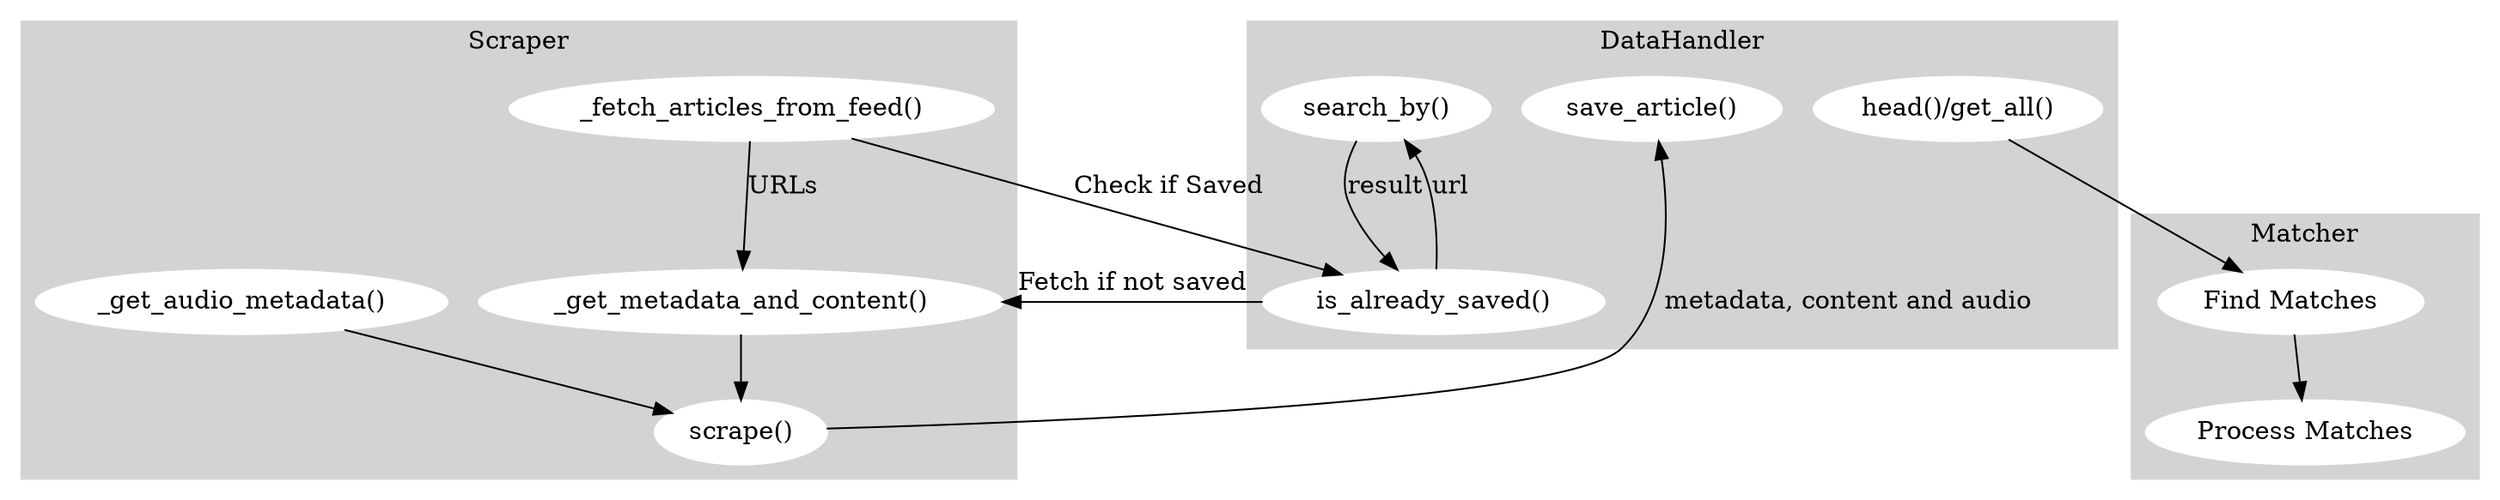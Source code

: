 digraph G {
  
  subgraph cluster_0 {
    style=filled;
    color=lightgrey;
    node [style=filled,color=white];
    "_fetch_articles_from_feed()" -> "_get_metadata_and_content()" [label="URLs"];
    "_get_audio_metadata()" -> "scrape()";
    "_get_metadata_and_content()" -> "scrape()";
    label = "Scraper";
  }

  subgraph cluster_1 {
    style=filled;
    color=lightgrey;
    node [style=filled,color=white];
    "save_article()";
    "head()/get_all()";
    "search_by()" ->
    "is_already_saved()" [label="result"];
    "is_already_saved()"-> 
    "search_by()"
    [label="url"];

    label = "DataHandler";
  }

  subgraph cluster_2 {
    style=filled;
    color=lightgrey;
    node [style=filled,color=white];
    "find_matches()" [label="Find Matches"];
    "process_matches()" [label="Process Matches"];
    label = "Matcher";
  }

  // Flow modifications
  "_fetch_articles_from_feed()" -> "is_already_saved()" [label="Check if Saved"];
  "is_already_saved()" -> "_get_metadata_and_content()" [label="Fetch if not saved"];
  "scrape()" -> "save_article()" [label="metadata, content and audio"];

  // Connections for Matcher cluster
  "head()/get_all()" -> "find_matches()";
  "find_matches()" -> "process_matches()";
}
